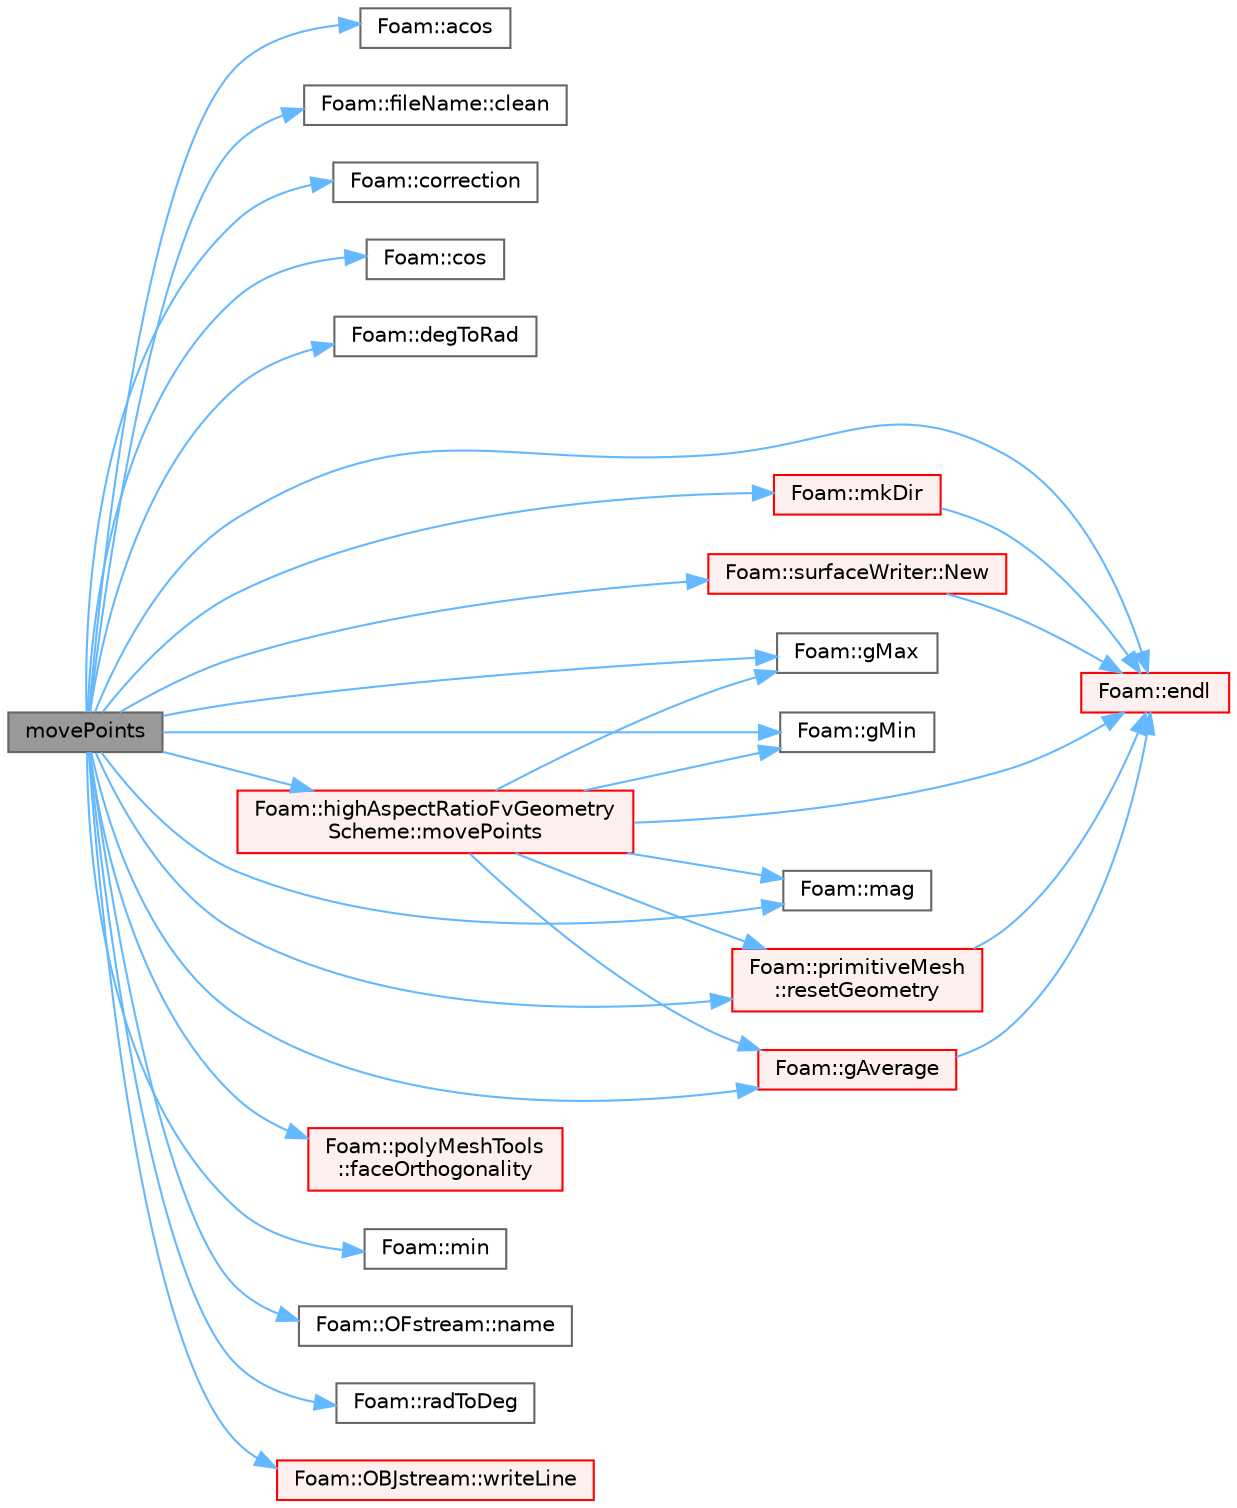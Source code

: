 digraph "movePoints"
{
 // LATEX_PDF_SIZE
  bgcolor="transparent";
  edge [fontname=Helvetica,fontsize=10,labelfontname=Helvetica,labelfontsize=10];
  node [fontname=Helvetica,fontsize=10,shape=box,height=0.2,width=0.4];
  rankdir="LR";
  Node1 [id="Node000001",label="movePoints",height=0.2,width=0.4,color="gray40", fillcolor="grey60", style="filled", fontcolor="black",tooltip=" "];
  Node1 -> Node2 [id="edge1_Node000001_Node000002",color="steelblue1",style="solid",tooltip=" "];
  Node2 [id="Node000002",label="Foam::acos",height=0.2,width=0.4,color="grey40", fillcolor="white", style="filled",URL="$namespaceFoam.html#af1788b4e662ef398105742fd8bc861fc",tooltip=" "];
  Node1 -> Node3 [id="edge2_Node000001_Node000003",color="steelblue1",style="solid",tooltip=" "];
  Node3 [id="Node000003",label="Foam::fileName::clean",height=0.2,width=0.4,color="grey40", fillcolor="white", style="filled",URL="$classFoam_1_1fileName.html#a49d4ea7ed9d1903397ff9d6b06fc3875",tooltip=" "];
  Node1 -> Node4 [id="edge3_Node000001_Node000004",color="steelblue1",style="solid",tooltip=" "];
  Node4 [id="Node000004",label="Foam::correction",height=0.2,width=0.4,color="grey40", fillcolor="white", style="filled",URL="$namespaceFoam.html#ac4a13cc7ae61ed5f1496bc24a9d95244",tooltip=" "];
  Node1 -> Node5 [id="edge4_Node000001_Node000005",color="steelblue1",style="solid",tooltip=" "];
  Node5 [id="Node000005",label="Foam::cos",height=0.2,width=0.4,color="grey40", fillcolor="white", style="filled",URL="$namespaceFoam.html#aebb41a148f7cf44b63e12f69e487e49f",tooltip=" "];
  Node1 -> Node6 [id="edge5_Node000001_Node000006",color="steelblue1",style="solid",tooltip=" "];
  Node6 [id="Node000006",label="Foam::degToRad",height=0.2,width=0.4,color="grey40", fillcolor="white", style="filled",URL="$namespaceFoam.html#a7ee335937bb9ad85d1749417a651b9bc",tooltip=" "];
  Node1 -> Node7 [id="edge6_Node000001_Node000007",color="steelblue1",style="solid",tooltip=" "];
  Node7 [id="Node000007",label="Foam::endl",height=0.2,width=0.4,color="red", fillcolor="#FFF0F0", style="filled",URL="$namespaceFoam.html#a7d5eca45a323264dc5fe811500ebda47",tooltip=" "];
  Node1 -> Node11 [id="edge7_Node000001_Node000011",color="steelblue1",style="solid",tooltip=" "];
  Node11 [id="Node000011",label="Foam::polyMeshTools\l::faceOrthogonality",height=0.2,width=0.4,color="red", fillcolor="#FFF0F0", style="filled",URL="$classFoam_1_1polyMeshTools.html#a1880e9d41ec6aba8b237d6ef3524d8b3",tooltip=" "];
  Node1 -> Node32 [id="edge8_Node000001_Node000032",color="steelblue1",style="solid",tooltip=" "];
  Node32 [id="Node000032",label="Foam::gAverage",height=0.2,width=0.4,color="red", fillcolor="#FFF0F0", style="filled",URL="$namespaceFoam.html#ab45e56189711a2e5cdd381a0e2b6cc5c",tooltip=" "];
  Node32 -> Node7 [id="edge9_Node000032_Node000007",color="steelblue1",style="solid",tooltip=" "];
  Node1 -> Node48 [id="edge10_Node000001_Node000048",color="steelblue1",style="solid",tooltip=" "];
  Node48 [id="Node000048",label="Foam::gMax",height=0.2,width=0.4,color="grey40", fillcolor="white", style="filled",URL="$namespaceFoam.html#ae8d631fb8e841947408bb711abfb1e67",tooltip=" "];
  Node1 -> Node49 [id="edge11_Node000001_Node000049",color="steelblue1",style="solid",tooltip=" "];
  Node49 [id="Node000049",label="Foam::gMin",height=0.2,width=0.4,color="grey40", fillcolor="white", style="filled",URL="$namespaceFoam.html#aca330ee6cfe7d602300dbc5905f8c9f6",tooltip=" "];
  Node1 -> Node50 [id="edge12_Node000001_Node000050",color="steelblue1",style="solid",tooltip=" "];
  Node50 [id="Node000050",label="Foam::mag",height=0.2,width=0.4,color="grey40", fillcolor="white", style="filled",URL="$namespaceFoam.html#a8ac5b57f98f906c36b8a4e989a77dbba",tooltip=" "];
  Node1 -> Node51 [id="edge13_Node000001_Node000051",color="steelblue1",style="solid",tooltip=" "];
  Node51 [id="Node000051",label="Foam::min",height=0.2,width=0.4,color="grey40", fillcolor="white", style="filled",URL="$namespaceFoam.html#a96b65441175bbfb9a869045dc05fb0b9",tooltip=" "];
  Node1 -> Node52 [id="edge14_Node000001_Node000052",color="steelblue1",style="solid",tooltip=" "];
  Node52 [id="Node000052",label="Foam::mkDir",height=0.2,width=0.4,color="red", fillcolor="#FFF0F0", style="filled",URL="$namespaceFoam.html#a29d00c4f6f15a72ca273332f74137075",tooltip=" "];
  Node52 -> Node7 [id="edge15_Node000052_Node000007",color="steelblue1",style="solid",tooltip=" "];
  Node1 -> Node59 [id="edge16_Node000001_Node000059",color="steelblue1",style="solid",tooltip=" "];
  Node59 [id="Node000059",label="Foam::highAspectRatioFvGeometry\lScheme::movePoints",height=0.2,width=0.4,color="red", fillcolor="#FFF0F0", style="filled",URL="$classFoam_1_1highAspectRatioFvGeometryScheme.html#a6515a3b20e9603401422337166c347f2",tooltip=" "];
  Node59 -> Node7 [id="edge17_Node000059_Node000007",color="steelblue1",style="solid",tooltip=" "];
  Node59 -> Node32 [id="edge18_Node000059_Node000032",color="steelblue1",style="solid",tooltip=" "];
  Node59 -> Node48 [id="edge19_Node000059_Node000048",color="steelblue1",style="solid",tooltip=" "];
  Node59 -> Node49 [id="edge20_Node000059_Node000049",color="steelblue1",style="solid",tooltip=" "];
  Node59 -> Node50 [id="edge21_Node000059_Node000050",color="steelblue1",style="solid",tooltip=" "];
  Node59 -> Node63 [id="edge22_Node000059_Node000063",color="steelblue1",style="solid",tooltip=" "];
  Node63 [id="Node000063",label="Foam::primitiveMesh\l::resetGeometry",height=0.2,width=0.4,color="red", fillcolor="#FFF0F0", style="filled",URL="$classFoam_1_1primitiveMesh.html#afc4e2b1bb8e4c861bb9f4d75b1fbdf8f",tooltip=" "];
  Node63 -> Node7 [id="edge23_Node000063_Node000007",color="steelblue1",style="solid",tooltip=" "];
  Node1 -> Node65 [id="edge24_Node000001_Node000065",color="steelblue1",style="solid",tooltip=" "];
  Node65 [id="Node000065",label="Foam::OFstream::name",height=0.2,width=0.4,color="grey40", fillcolor="white", style="filled",URL="$classFoam_1_1OFstream.html#a48d778ecaf612e9ac27dd0440302cc38",tooltip=" "];
  Node1 -> Node66 [id="edge25_Node000001_Node000066",color="steelblue1",style="solid",tooltip=" "];
  Node66 [id="Node000066",label="Foam::surfaceWriter::New",height=0.2,width=0.4,color="red", fillcolor="#FFF0F0", style="filled",URL="$classFoam_1_1surfaceWriter.html#a1feb24dd2161c11bc78d97934dd6908f",tooltip=" "];
  Node66 -> Node7 [id="edge26_Node000066_Node000007",color="steelblue1",style="solid",tooltip=" "];
  Node1 -> Node69 [id="edge27_Node000001_Node000069",color="steelblue1",style="solid",tooltip=" "];
  Node69 [id="Node000069",label="Foam::radToDeg",height=0.2,width=0.4,color="grey40", fillcolor="white", style="filled",URL="$namespaceFoam.html#a8b654170ac497212bdc94be58f9d6906",tooltip=" "];
  Node1 -> Node63 [id="edge28_Node000001_Node000063",color="steelblue1",style="solid",tooltip=" "];
  Node1 -> Node70 [id="edge29_Node000001_Node000070",color="steelblue1",style="solid",tooltip=" "];
  Node70 [id="Node000070",label="Foam::OBJstream::writeLine",height=0.2,width=0.4,color="red", fillcolor="#FFF0F0", style="filled",URL="$classFoam_1_1OBJstream.html#aba7c88de6fe2b39ef12d4992d53bb9c4",tooltip=" "];
}
